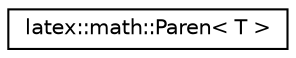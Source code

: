 digraph G
{
  edge [fontname="Helvetica",fontsize="10",labelfontname="Helvetica",labelfontsize="10"];
  node [fontname="Helvetica",fontsize="10",shape=record];
  rankdir="LR";
  Node1 [label="latex::math::Paren\< T \>",height=0.2,width=0.4,color="black", fillcolor="white", style="filled",URL="$classlatex_1_1math_1_1Paren.html"];
}
